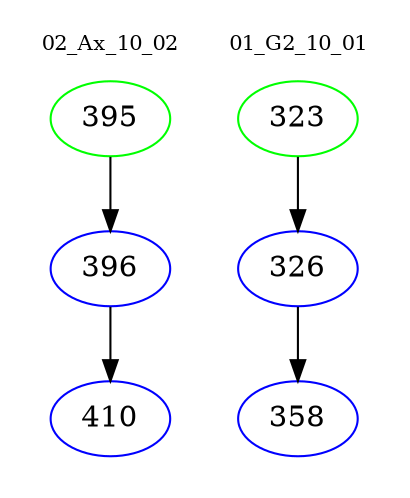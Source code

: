 digraph{
subgraph cluster_0 {
color = white
label = "02_Ax_10_02";
fontsize=10;
T0_395 [label="395", color="green"]
T0_395 -> T0_396 [color="black"]
T0_396 [label="396", color="blue"]
T0_396 -> T0_410 [color="black"]
T0_410 [label="410", color="blue"]
}
subgraph cluster_1 {
color = white
label = "01_G2_10_01";
fontsize=10;
T1_323 [label="323", color="green"]
T1_323 -> T1_326 [color="black"]
T1_326 [label="326", color="blue"]
T1_326 -> T1_358 [color="black"]
T1_358 [label="358", color="blue"]
}
}
